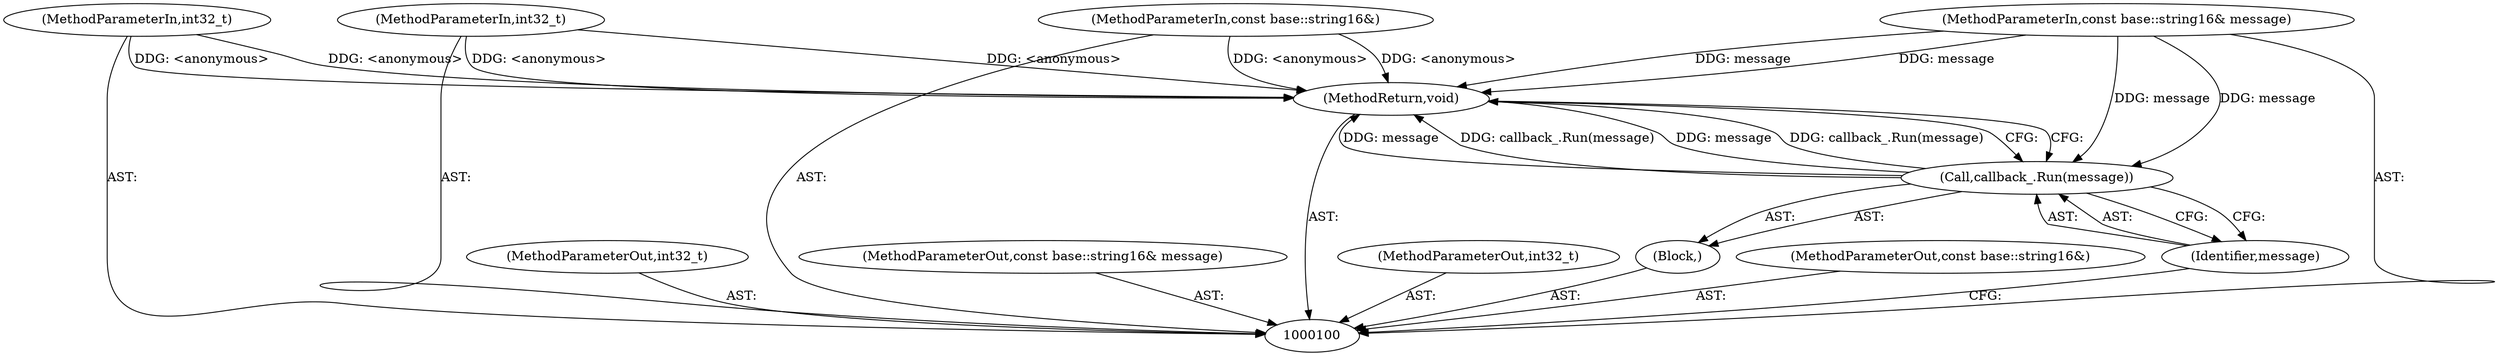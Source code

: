 digraph "1_Chrome_f03ea5a5c2ff26e239dfd23e263b15da2d9cee93_4" {
"1000108" [label="(MethodReturn,void)"];
"1000101" [label="(MethodParameterIn,int32_t)"];
"1000117" [label="(MethodParameterOut,int32_t)"];
"1000102" [label="(MethodParameterIn,const base::string16& message)"];
"1000118" [label="(MethodParameterOut,const base::string16& message)"];
"1000103" [label="(MethodParameterIn,int32_t)"];
"1000119" [label="(MethodParameterOut,int32_t)"];
"1000104" [label="(MethodParameterIn,const base::string16&)"];
"1000120" [label="(MethodParameterOut,const base::string16&)"];
"1000105" [label="(Block,)"];
"1000107" [label="(Identifier,message)"];
"1000106" [label="(Call,callback_.Run(message))"];
"1000108" -> "1000100"  [label="AST: "];
"1000108" -> "1000106"  [label="CFG: "];
"1000106" -> "1000108"  [label="DDG: message"];
"1000106" -> "1000108"  [label="DDG: callback_.Run(message)"];
"1000104" -> "1000108"  [label="DDG: <anonymous>"];
"1000103" -> "1000108"  [label="DDG: <anonymous>"];
"1000102" -> "1000108"  [label="DDG: message"];
"1000101" -> "1000108"  [label="DDG: <anonymous>"];
"1000101" -> "1000100"  [label="AST: "];
"1000101" -> "1000108"  [label="DDG: <anonymous>"];
"1000117" -> "1000100"  [label="AST: "];
"1000102" -> "1000100"  [label="AST: "];
"1000102" -> "1000108"  [label="DDG: message"];
"1000102" -> "1000106"  [label="DDG: message"];
"1000118" -> "1000100"  [label="AST: "];
"1000103" -> "1000100"  [label="AST: "];
"1000103" -> "1000108"  [label="DDG: <anonymous>"];
"1000119" -> "1000100"  [label="AST: "];
"1000104" -> "1000100"  [label="AST: "];
"1000104" -> "1000108"  [label="DDG: <anonymous>"];
"1000120" -> "1000100"  [label="AST: "];
"1000105" -> "1000100"  [label="AST: "];
"1000106" -> "1000105"  [label="AST: "];
"1000107" -> "1000106"  [label="AST: "];
"1000107" -> "1000100"  [label="CFG: "];
"1000106" -> "1000107"  [label="CFG: "];
"1000106" -> "1000105"  [label="AST: "];
"1000106" -> "1000107"  [label="CFG: "];
"1000107" -> "1000106"  [label="AST: "];
"1000108" -> "1000106"  [label="CFG: "];
"1000106" -> "1000108"  [label="DDG: message"];
"1000106" -> "1000108"  [label="DDG: callback_.Run(message)"];
"1000102" -> "1000106"  [label="DDG: message"];
}
